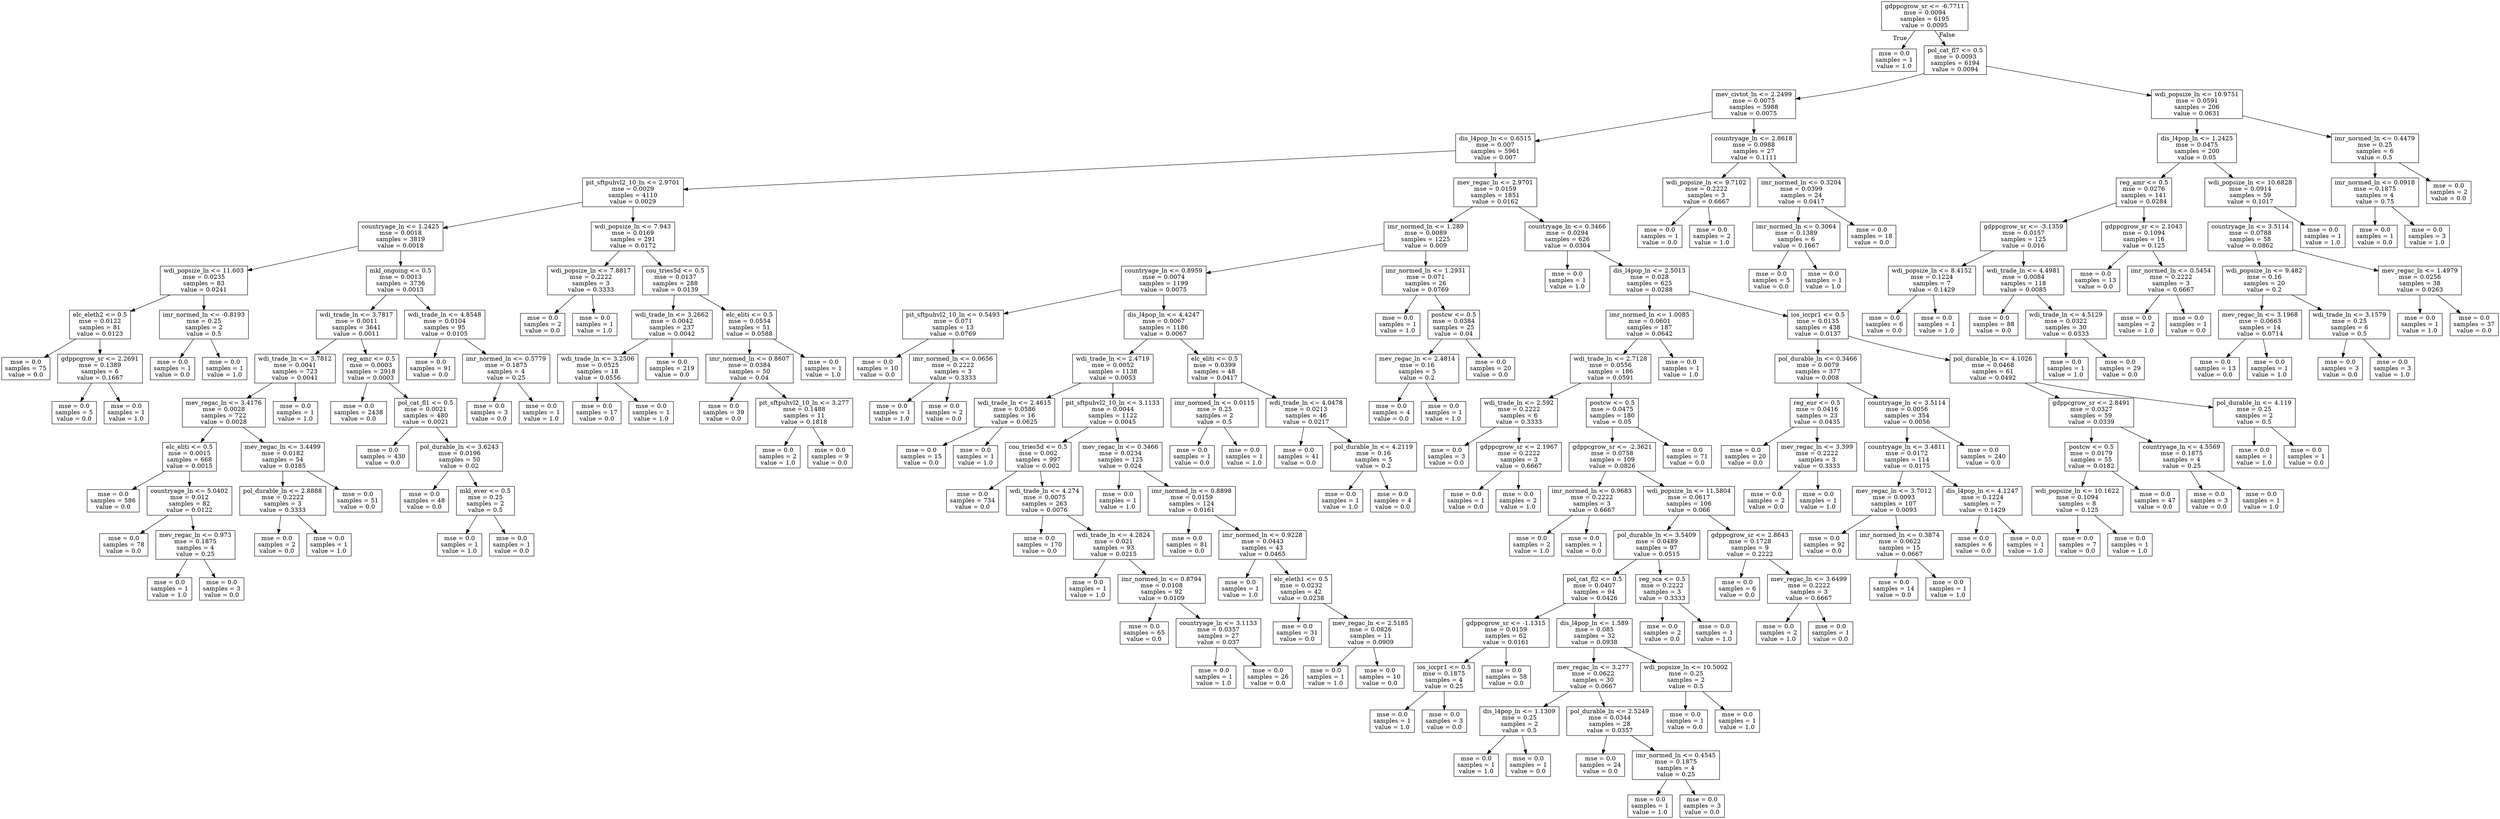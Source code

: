 digraph Tree {
node [shape=box] ;
0 [label="gdppcgrow_sr <= -6.7711\nmse = 0.0094\nsamples = 6195\nvalue = 0.0095"] ;
1 [label="mse = 0.0\nsamples = 1\nvalue = 1.0"] ;
0 -> 1 [labeldistance=2.5, labelangle=45, headlabel="True"] ;
2 [label="pol_cat_fl7 <= 0.5\nmse = 0.0093\nsamples = 6194\nvalue = 0.0094"] ;
0 -> 2 [labeldistance=2.5, labelangle=-45, headlabel="False"] ;
3 [label="mev_civtot_ln <= 2.2499\nmse = 0.0075\nsamples = 5988\nvalue = 0.0075"] ;
2 -> 3 ;
4 [label="dis_l4pop_ln <= 0.6515\nmse = 0.007\nsamples = 5961\nvalue = 0.007"] ;
3 -> 4 ;
5 [label="pit_sftpuhvl2_10_ln <= 2.9701\nmse = 0.0029\nsamples = 4110\nvalue = 0.0029"] ;
4 -> 5 ;
6 [label="countryage_ln <= 1.2425\nmse = 0.0018\nsamples = 3819\nvalue = 0.0018"] ;
5 -> 6 ;
7 [label="wdi_popsize_ln <= 11.603\nmse = 0.0235\nsamples = 83\nvalue = 0.0241"] ;
6 -> 7 ;
8 [label="elc_eleth2 <= 0.5\nmse = 0.0122\nsamples = 81\nvalue = 0.0123"] ;
7 -> 8 ;
9 [label="mse = 0.0\nsamples = 75\nvalue = 0.0"] ;
8 -> 9 ;
10 [label="gdppcgrow_sr <= 2.2691\nmse = 0.1389\nsamples = 6\nvalue = 0.1667"] ;
8 -> 10 ;
11 [label="mse = 0.0\nsamples = 5\nvalue = 0.0"] ;
10 -> 11 ;
12 [label="mse = 0.0\nsamples = 1\nvalue = 1.0"] ;
10 -> 12 ;
13 [label="imr_normed_ln <= -0.8193\nmse = 0.25\nsamples = 2\nvalue = 0.5"] ;
7 -> 13 ;
14 [label="mse = 0.0\nsamples = 1\nvalue = 0.0"] ;
13 -> 14 ;
15 [label="mse = 0.0\nsamples = 1\nvalue = 1.0"] ;
13 -> 15 ;
16 [label="mkl_ongoing <= 0.5\nmse = 0.0013\nsamples = 3736\nvalue = 0.0013"] ;
6 -> 16 ;
17 [label="wdi_trade_ln <= 3.7817\nmse = 0.0011\nsamples = 3641\nvalue = 0.0011"] ;
16 -> 17 ;
18 [label="wdi_trade_ln <= 3.7812\nmse = 0.0041\nsamples = 723\nvalue = 0.0041"] ;
17 -> 18 ;
19 [label="mev_regac_ln <= 3.4176\nmse = 0.0028\nsamples = 722\nvalue = 0.0028"] ;
18 -> 19 ;
20 [label="elc_eliti <= 0.5\nmse = 0.0015\nsamples = 668\nvalue = 0.0015"] ;
19 -> 20 ;
21 [label="mse = 0.0\nsamples = 586\nvalue = 0.0"] ;
20 -> 21 ;
22 [label="countryage_ln <= 5.0402\nmse = 0.012\nsamples = 82\nvalue = 0.0122"] ;
20 -> 22 ;
23 [label="mse = 0.0\nsamples = 78\nvalue = 0.0"] ;
22 -> 23 ;
24 [label="mev_regac_ln <= 0.973\nmse = 0.1875\nsamples = 4\nvalue = 0.25"] ;
22 -> 24 ;
25 [label="mse = 0.0\nsamples = 1\nvalue = 1.0"] ;
24 -> 25 ;
26 [label="mse = 0.0\nsamples = 3\nvalue = 0.0"] ;
24 -> 26 ;
27 [label="mev_regac_ln <= 3.4499\nmse = 0.0182\nsamples = 54\nvalue = 0.0185"] ;
19 -> 27 ;
28 [label="pol_durable_ln <= 2.8888\nmse = 0.2222\nsamples = 3\nvalue = 0.3333"] ;
27 -> 28 ;
29 [label="mse = 0.0\nsamples = 2\nvalue = 0.0"] ;
28 -> 29 ;
30 [label="mse = 0.0\nsamples = 1\nvalue = 1.0"] ;
28 -> 30 ;
31 [label="mse = 0.0\nsamples = 51\nvalue = 0.0"] ;
27 -> 31 ;
32 [label="mse = 0.0\nsamples = 1\nvalue = 1.0"] ;
18 -> 32 ;
33 [label="reg_amr <= 0.5\nmse = 0.0003\nsamples = 2918\nvalue = 0.0003"] ;
17 -> 33 ;
34 [label="mse = 0.0\nsamples = 2438\nvalue = 0.0"] ;
33 -> 34 ;
35 [label="pol_cat_fl1 <= 0.5\nmse = 0.0021\nsamples = 480\nvalue = 0.0021"] ;
33 -> 35 ;
36 [label="mse = 0.0\nsamples = 430\nvalue = 0.0"] ;
35 -> 36 ;
37 [label="pol_durable_ln <= 3.6243\nmse = 0.0196\nsamples = 50\nvalue = 0.02"] ;
35 -> 37 ;
38 [label="mse = 0.0\nsamples = 48\nvalue = 0.0"] ;
37 -> 38 ;
39 [label="mkl_ever <= 0.5\nmse = 0.25\nsamples = 2\nvalue = 0.5"] ;
37 -> 39 ;
40 [label="mse = 0.0\nsamples = 1\nvalue = 1.0"] ;
39 -> 40 ;
41 [label="mse = 0.0\nsamples = 1\nvalue = 0.0"] ;
39 -> 41 ;
42 [label="wdi_trade_ln <= 4.8548\nmse = 0.0104\nsamples = 95\nvalue = 0.0105"] ;
16 -> 42 ;
43 [label="mse = 0.0\nsamples = 91\nvalue = 0.0"] ;
42 -> 43 ;
44 [label="imr_normed_ln <= 0.5779\nmse = 0.1875\nsamples = 4\nvalue = 0.25"] ;
42 -> 44 ;
45 [label="mse = 0.0\nsamples = 3\nvalue = 0.0"] ;
44 -> 45 ;
46 [label="mse = 0.0\nsamples = 1\nvalue = 1.0"] ;
44 -> 46 ;
47 [label="wdi_popsize_ln <= 7.943\nmse = 0.0169\nsamples = 291\nvalue = 0.0172"] ;
5 -> 47 ;
48 [label="wdi_popsize_ln <= 7.8817\nmse = 0.2222\nsamples = 3\nvalue = 0.3333"] ;
47 -> 48 ;
49 [label="mse = 0.0\nsamples = 2\nvalue = 0.0"] ;
48 -> 49 ;
50 [label="mse = 0.0\nsamples = 1\nvalue = 1.0"] ;
48 -> 50 ;
51 [label="cou_tries5d <= 0.5\nmse = 0.0137\nsamples = 288\nvalue = 0.0139"] ;
47 -> 51 ;
52 [label="wdi_trade_ln <= 3.2662\nmse = 0.0042\nsamples = 237\nvalue = 0.0042"] ;
51 -> 52 ;
53 [label="wdi_trade_ln <= 3.2506\nmse = 0.0525\nsamples = 18\nvalue = 0.0556"] ;
52 -> 53 ;
54 [label="mse = 0.0\nsamples = 17\nvalue = 0.0"] ;
53 -> 54 ;
55 [label="mse = 0.0\nsamples = 1\nvalue = 1.0"] ;
53 -> 55 ;
56 [label="mse = 0.0\nsamples = 219\nvalue = 0.0"] ;
52 -> 56 ;
57 [label="elc_eliti <= 0.5\nmse = 0.0554\nsamples = 51\nvalue = 0.0588"] ;
51 -> 57 ;
58 [label="imr_normed_ln <= 0.8607\nmse = 0.0384\nsamples = 50\nvalue = 0.04"] ;
57 -> 58 ;
59 [label="mse = 0.0\nsamples = 39\nvalue = 0.0"] ;
58 -> 59 ;
60 [label="pit_sftpuhvl2_10_ln <= 3.277\nmse = 0.1488\nsamples = 11\nvalue = 0.1818"] ;
58 -> 60 ;
61 [label="mse = 0.0\nsamples = 2\nvalue = 1.0"] ;
60 -> 61 ;
62 [label="mse = 0.0\nsamples = 9\nvalue = 0.0"] ;
60 -> 62 ;
63 [label="mse = 0.0\nsamples = 1\nvalue = 1.0"] ;
57 -> 63 ;
64 [label="mev_regac_ln <= 2.9701\nmse = 0.0159\nsamples = 1851\nvalue = 0.0162"] ;
4 -> 64 ;
65 [label="imr_normed_ln <= 1.289\nmse = 0.0089\nsamples = 1225\nvalue = 0.009"] ;
64 -> 65 ;
66 [label="countryage_ln <= 0.8959\nmse = 0.0074\nsamples = 1199\nvalue = 0.0075"] ;
65 -> 66 ;
67 [label="pit_sftpuhvl2_10_ln <= 0.5493\nmse = 0.071\nsamples = 13\nvalue = 0.0769"] ;
66 -> 67 ;
68 [label="mse = 0.0\nsamples = 10\nvalue = 0.0"] ;
67 -> 68 ;
69 [label="imr_normed_ln <= 0.0656\nmse = 0.2222\nsamples = 3\nvalue = 0.3333"] ;
67 -> 69 ;
70 [label="mse = 0.0\nsamples = 1\nvalue = 1.0"] ;
69 -> 70 ;
71 [label="mse = 0.0\nsamples = 2\nvalue = 0.0"] ;
69 -> 71 ;
72 [label="dis_l4pop_ln <= 4.4247\nmse = 0.0067\nsamples = 1186\nvalue = 0.0067"] ;
66 -> 72 ;
73 [label="wdi_trade_ln <= 2.4719\nmse = 0.0052\nsamples = 1138\nvalue = 0.0053"] ;
72 -> 73 ;
74 [label="wdi_trade_ln <= 2.4615\nmse = 0.0586\nsamples = 16\nvalue = 0.0625"] ;
73 -> 74 ;
75 [label="mse = 0.0\nsamples = 15\nvalue = 0.0"] ;
74 -> 75 ;
76 [label="mse = 0.0\nsamples = 1\nvalue = 1.0"] ;
74 -> 76 ;
77 [label="pit_sftpuhvl2_10_ln <= 3.1133\nmse = 0.0044\nsamples = 1122\nvalue = 0.0045"] ;
73 -> 77 ;
78 [label="cou_tries5d <= 0.5\nmse = 0.002\nsamples = 997\nvalue = 0.002"] ;
77 -> 78 ;
79 [label="mse = 0.0\nsamples = 734\nvalue = 0.0"] ;
78 -> 79 ;
80 [label="wdi_trade_ln <= 4.274\nmse = 0.0075\nsamples = 263\nvalue = 0.0076"] ;
78 -> 80 ;
81 [label="mse = 0.0\nsamples = 170\nvalue = 0.0"] ;
80 -> 81 ;
82 [label="wdi_trade_ln <= 4.2824\nmse = 0.021\nsamples = 93\nvalue = 0.0215"] ;
80 -> 82 ;
83 [label="mse = 0.0\nsamples = 1\nvalue = 1.0"] ;
82 -> 83 ;
84 [label="imr_normed_ln <= 0.8794\nmse = 0.0108\nsamples = 92\nvalue = 0.0109"] ;
82 -> 84 ;
85 [label="mse = 0.0\nsamples = 65\nvalue = 0.0"] ;
84 -> 85 ;
86 [label="countryage_ln <= 3.1133\nmse = 0.0357\nsamples = 27\nvalue = 0.037"] ;
84 -> 86 ;
87 [label="mse = 0.0\nsamples = 1\nvalue = 1.0"] ;
86 -> 87 ;
88 [label="mse = 0.0\nsamples = 26\nvalue = 0.0"] ;
86 -> 88 ;
89 [label="mev_regac_ln <= 0.3466\nmse = 0.0234\nsamples = 125\nvalue = 0.024"] ;
77 -> 89 ;
90 [label="mse = 0.0\nsamples = 1\nvalue = 1.0"] ;
89 -> 90 ;
91 [label="imr_normed_ln <= 0.8898\nmse = 0.0159\nsamples = 124\nvalue = 0.0161"] ;
89 -> 91 ;
92 [label="mse = 0.0\nsamples = 81\nvalue = 0.0"] ;
91 -> 92 ;
93 [label="imr_normed_ln <= 0.9228\nmse = 0.0443\nsamples = 43\nvalue = 0.0465"] ;
91 -> 93 ;
94 [label="mse = 0.0\nsamples = 1\nvalue = 1.0"] ;
93 -> 94 ;
95 [label="elc_eleth1 <= 0.5\nmse = 0.0232\nsamples = 42\nvalue = 0.0238"] ;
93 -> 95 ;
96 [label="mse = 0.0\nsamples = 31\nvalue = 0.0"] ;
95 -> 96 ;
97 [label="mev_regac_ln <= 2.5185\nmse = 0.0826\nsamples = 11\nvalue = 0.0909"] ;
95 -> 97 ;
98 [label="mse = 0.0\nsamples = 1\nvalue = 1.0"] ;
97 -> 98 ;
99 [label="mse = 0.0\nsamples = 10\nvalue = 0.0"] ;
97 -> 99 ;
100 [label="elc_eliti <= 0.5\nmse = 0.0399\nsamples = 48\nvalue = 0.0417"] ;
72 -> 100 ;
101 [label="imr_normed_ln <= 0.0115\nmse = 0.25\nsamples = 2\nvalue = 0.5"] ;
100 -> 101 ;
102 [label="mse = 0.0\nsamples = 1\nvalue = 0.0"] ;
101 -> 102 ;
103 [label="mse = 0.0\nsamples = 1\nvalue = 1.0"] ;
101 -> 103 ;
104 [label="wdi_trade_ln <= 4.0478\nmse = 0.0213\nsamples = 46\nvalue = 0.0217"] ;
100 -> 104 ;
105 [label="mse = 0.0\nsamples = 41\nvalue = 0.0"] ;
104 -> 105 ;
106 [label="pol_durable_ln <= 4.2119\nmse = 0.16\nsamples = 5\nvalue = 0.2"] ;
104 -> 106 ;
107 [label="mse = 0.0\nsamples = 1\nvalue = 1.0"] ;
106 -> 107 ;
108 [label="mse = 0.0\nsamples = 4\nvalue = 0.0"] ;
106 -> 108 ;
109 [label="imr_normed_ln <= 1.2931\nmse = 0.071\nsamples = 26\nvalue = 0.0769"] ;
65 -> 109 ;
110 [label="mse = 0.0\nsamples = 1\nvalue = 1.0"] ;
109 -> 110 ;
111 [label="postcw <= 0.5\nmse = 0.0384\nsamples = 25\nvalue = 0.04"] ;
109 -> 111 ;
112 [label="mev_regac_ln <= 2.4814\nmse = 0.16\nsamples = 5\nvalue = 0.2"] ;
111 -> 112 ;
113 [label="mse = 0.0\nsamples = 4\nvalue = 0.0"] ;
112 -> 113 ;
114 [label="mse = 0.0\nsamples = 1\nvalue = 1.0"] ;
112 -> 114 ;
115 [label="mse = 0.0\nsamples = 20\nvalue = 0.0"] ;
111 -> 115 ;
116 [label="countryage_ln <= 0.3466\nmse = 0.0294\nsamples = 626\nvalue = 0.0304"] ;
64 -> 116 ;
117 [label="mse = 0.0\nsamples = 1\nvalue = 1.0"] ;
116 -> 117 ;
118 [label="dis_l4pop_ln <= 2.5013\nmse = 0.028\nsamples = 625\nvalue = 0.0288"] ;
116 -> 118 ;
119 [label="imr_normed_ln <= 1.0085\nmse = 0.0601\nsamples = 187\nvalue = 0.0642"] ;
118 -> 119 ;
120 [label="wdi_trade_ln <= 2.7128\nmse = 0.0556\nsamples = 186\nvalue = 0.0591"] ;
119 -> 120 ;
121 [label="wdi_trade_ln <= 2.592\nmse = 0.2222\nsamples = 6\nvalue = 0.3333"] ;
120 -> 121 ;
122 [label="mse = 0.0\nsamples = 3\nvalue = 0.0"] ;
121 -> 122 ;
123 [label="gdppcgrow_sr <= 2.1967\nmse = 0.2222\nsamples = 3\nvalue = 0.6667"] ;
121 -> 123 ;
124 [label="mse = 0.0\nsamples = 1\nvalue = 0.0"] ;
123 -> 124 ;
125 [label="mse = 0.0\nsamples = 2\nvalue = 1.0"] ;
123 -> 125 ;
126 [label="postcw <= 0.5\nmse = 0.0475\nsamples = 180\nvalue = 0.05"] ;
120 -> 126 ;
127 [label="gdppcgrow_sr <= -2.3621\nmse = 0.0758\nsamples = 109\nvalue = 0.0826"] ;
126 -> 127 ;
128 [label="imr_normed_ln <= 0.9683\nmse = 0.2222\nsamples = 3\nvalue = 0.6667"] ;
127 -> 128 ;
129 [label="mse = 0.0\nsamples = 2\nvalue = 1.0"] ;
128 -> 129 ;
130 [label="mse = 0.0\nsamples = 1\nvalue = 0.0"] ;
128 -> 130 ;
131 [label="wdi_popsize_ln <= 11.5804\nmse = 0.0617\nsamples = 106\nvalue = 0.066"] ;
127 -> 131 ;
132 [label="pol_durable_ln <= 3.5409\nmse = 0.0489\nsamples = 97\nvalue = 0.0515"] ;
131 -> 132 ;
133 [label="pol_cat_fl2 <= 0.5\nmse = 0.0407\nsamples = 94\nvalue = 0.0426"] ;
132 -> 133 ;
134 [label="gdppcgrow_sr <= -1.1315\nmse = 0.0159\nsamples = 62\nvalue = 0.0161"] ;
133 -> 134 ;
135 [label="ios_iccpr1 <= 0.5\nmse = 0.1875\nsamples = 4\nvalue = 0.25"] ;
134 -> 135 ;
136 [label="mse = 0.0\nsamples = 1\nvalue = 1.0"] ;
135 -> 136 ;
137 [label="mse = 0.0\nsamples = 3\nvalue = 0.0"] ;
135 -> 137 ;
138 [label="mse = 0.0\nsamples = 58\nvalue = 0.0"] ;
134 -> 138 ;
139 [label="dis_l4pop_ln <= 1.589\nmse = 0.085\nsamples = 32\nvalue = 0.0938"] ;
133 -> 139 ;
140 [label="mev_regac_ln <= 3.277\nmse = 0.0622\nsamples = 30\nvalue = 0.0667"] ;
139 -> 140 ;
141 [label="dis_l4pop_ln <= 1.1309\nmse = 0.25\nsamples = 2\nvalue = 0.5"] ;
140 -> 141 ;
142 [label="mse = 0.0\nsamples = 1\nvalue = 1.0"] ;
141 -> 142 ;
143 [label="mse = 0.0\nsamples = 1\nvalue = 0.0"] ;
141 -> 143 ;
144 [label="pol_durable_ln <= 2.5249\nmse = 0.0344\nsamples = 28\nvalue = 0.0357"] ;
140 -> 144 ;
145 [label="mse = 0.0\nsamples = 24\nvalue = 0.0"] ;
144 -> 145 ;
146 [label="imr_normed_ln <= 0.4545\nmse = 0.1875\nsamples = 4\nvalue = 0.25"] ;
144 -> 146 ;
147 [label="mse = 0.0\nsamples = 1\nvalue = 1.0"] ;
146 -> 147 ;
148 [label="mse = 0.0\nsamples = 3\nvalue = 0.0"] ;
146 -> 148 ;
149 [label="wdi_popsize_ln <= 10.5002\nmse = 0.25\nsamples = 2\nvalue = 0.5"] ;
139 -> 149 ;
150 [label="mse = 0.0\nsamples = 1\nvalue = 0.0"] ;
149 -> 150 ;
151 [label="mse = 0.0\nsamples = 1\nvalue = 1.0"] ;
149 -> 151 ;
152 [label="reg_sca <= 0.5\nmse = 0.2222\nsamples = 3\nvalue = 0.3333"] ;
132 -> 152 ;
153 [label="mse = 0.0\nsamples = 2\nvalue = 0.0"] ;
152 -> 153 ;
154 [label="mse = 0.0\nsamples = 1\nvalue = 1.0"] ;
152 -> 154 ;
155 [label="gdppcgrow_sr <= 2.8643\nmse = 0.1728\nsamples = 9\nvalue = 0.2222"] ;
131 -> 155 ;
156 [label="mse = 0.0\nsamples = 6\nvalue = 0.0"] ;
155 -> 156 ;
157 [label="mev_regac_ln <= 3.6499\nmse = 0.2222\nsamples = 3\nvalue = 0.6667"] ;
155 -> 157 ;
158 [label="mse = 0.0\nsamples = 2\nvalue = 1.0"] ;
157 -> 158 ;
159 [label="mse = 0.0\nsamples = 1\nvalue = 0.0"] ;
157 -> 159 ;
160 [label="mse = 0.0\nsamples = 71\nvalue = 0.0"] ;
126 -> 160 ;
161 [label="mse = 0.0\nsamples = 1\nvalue = 1.0"] ;
119 -> 161 ;
162 [label="ios_iccpr1 <= 0.5\nmse = 0.0135\nsamples = 438\nvalue = 0.0137"] ;
118 -> 162 ;
163 [label="pol_durable_ln <= 0.3466\nmse = 0.0079\nsamples = 377\nvalue = 0.008"] ;
162 -> 163 ;
164 [label="reg_eur <= 0.5\nmse = 0.0416\nsamples = 23\nvalue = 0.0435"] ;
163 -> 164 ;
165 [label="mse = 0.0\nsamples = 20\nvalue = 0.0"] ;
164 -> 165 ;
166 [label="mev_regac_ln <= 3.399\nmse = 0.2222\nsamples = 3\nvalue = 0.3333"] ;
164 -> 166 ;
167 [label="mse = 0.0\nsamples = 2\nvalue = 0.0"] ;
166 -> 167 ;
168 [label="mse = 0.0\nsamples = 1\nvalue = 1.0"] ;
166 -> 168 ;
169 [label="countryage_ln <= 3.5114\nmse = 0.0056\nsamples = 354\nvalue = 0.0056"] ;
163 -> 169 ;
170 [label="countryage_ln <= 3.4811\nmse = 0.0172\nsamples = 114\nvalue = 0.0175"] ;
169 -> 170 ;
171 [label="mev_regac_ln <= 3.7012\nmse = 0.0093\nsamples = 107\nvalue = 0.0093"] ;
170 -> 171 ;
172 [label="mse = 0.0\nsamples = 92\nvalue = 0.0"] ;
171 -> 172 ;
173 [label="imr_normed_ln <= 0.3874\nmse = 0.0622\nsamples = 15\nvalue = 0.0667"] ;
171 -> 173 ;
174 [label="mse = 0.0\nsamples = 14\nvalue = 0.0"] ;
173 -> 174 ;
175 [label="mse = 0.0\nsamples = 1\nvalue = 1.0"] ;
173 -> 175 ;
176 [label="dis_l4pop_ln <= 4.1247\nmse = 0.1224\nsamples = 7\nvalue = 0.1429"] ;
170 -> 176 ;
177 [label="mse = 0.0\nsamples = 6\nvalue = 0.0"] ;
176 -> 177 ;
178 [label="mse = 0.0\nsamples = 1\nvalue = 1.0"] ;
176 -> 178 ;
179 [label="mse = 0.0\nsamples = 240\nvalue = 0.0"] ;
169 -> 179 ;
180 [label="pol_durable_ln <= 4.1026\nmse = 0.0468\nsamples = 61\nvalue = 0.0492"] ;
162 -> 180 ;
181 [label="gdppcgrow_sr <= 2.8491\nmse = 0.0327\nsamples = 59\nvalue = 0.0339"] ;
180 -> 181 ;
182 [label="postcw <= 0.5\nmse = 0.0179\nsamples = 55\nvalue = 0.0182"] ;
181 -> 182 ;
183 [label="wdi_popsize_ln <= 10.1622\nmse = 0.1094\nsamples = 8\nvalue = 0.125"] ;
182 -> 183 ;
184 [label="mse = 0.0\nsamples = 7\nvalue = 0.0"] ;
183 -> 184 ;
185 [label="mse = 0.0\nsamples = 1\nvalue = 1.0"] ;
183 -> 185 ;
186 [label="mse = 0.0\nsamples = 47\nvalue = 0.0"] ;
182 -> 186 ;
187 [label="countryage_ln <= 4.5569\nmse = 0.1875\nsamples = 4\nvalue = 0.25"] ;
181 -> 187 ;
188 [label="mse = 0.0\nsamples = 3\nvalue = 0.0"] ;
187 -> 188 ;
189 [label="mse = 0.0\nsamples = 1\nvalue = 1.0"] ;
187 -> 189 ;
190 [label="pol_durable_ln <= 4.119\nmse = 0.25\nsamples = 2\nvalue = 0.5"] ;
180 -> 190 ;
191 [label="mse = 0.0\nsamples = 1\nvalue = 1.0"] ;
190 -> 191 ;
192 [label="mse = 0.0\nsamples = 1\nvalue = 0.0"] ;
190 -> 192 ;
193 [label="countryage_ln <= 2.8618\nmse = 0.0988\nsamples = 27\nvalue = 0.1111"] ;
3 -> 193 ;
194 [label="wdi_popsize_ln <= 9.7102\nmse = 0.2222\nsamples = 3\nvalue = 0.6667"] ;
193 -> 194 ;
195 [label="mse = 0.0\nsamples = 1\nvalue = 0.0"] ;
194 -> 195 ;
196 [label="mse = 0.0\nsamples = 2\nvalue = 1.0"] ;
194 -> 196 ;
197 [label="imr_normed_ln <= 0.3204\nmse = 0.0399\nsamples = 24\nvalue = 0.0417"] ;
193 -> 197 ;
198 [label="imr_normed_ln <= 0.3064\nmse = 0.1389\nsamples = 6\nvalue = 0.1667"] ;
197 -> 198 ;
199 [label="mse = 0.0\nsamples = 5\nvalue = 0.0"] ;
198 -> 199 ;
200 [label="mse = 0.0\nsamples = 1\nvalue = 1.0"] ;
198 -> 200 ;
201 [label="mse = 0.0\nsamples = 18\nvalue = 0.0"] ;
197 -> 201 ;
202 [label="wdi_popsize_ln <= 10.9751\nmse = 0.0591\nsamples = 206\nvalue = 0.0631"] ;
2 -> 202 ;
203 [label="dis_l4pop_ln <= 1.2425\nmse = 0.0475\nsamples = 200\nvalue = 0.05"] ;
202 -> 203 ;
204 [label="reg_amr <= 0.5\nmse = 0.0276\nsamples = 141\nvalue = 0.0284"] ;
203 -> 204 ;
205 [label="gdppcgrow_sr <= -3.1359\nmse = 0.0157\nsamples = 125\nvalue = 0.016"] ;
204 -> 205 ;
206 [label="wdi_popsize_ln <= 8.4152\nmse = 0.1224\nsamples = 7\nvalue = 0.1429"] ;
205 -> 206 ;
207 [label="mse = 0.0\nsamples = 6\nvalue = 0.0"] ;
206 -> 207 ;
208 [label="mse = 0.0\nsamples = 1\nvalue = 1.0"] ;
206 -> 208 ;
209 [label="wdi_trade_ln <= 4.4981\nmse = 0.0084\nsamples = 118\nvalue = 0.0085"] ;
205 -> 209 ;
210 [label="mse = 0.0\nsamples = 88\nvalue = 0.0"] ;
209 -> 210 ;
211 [label="wdi_trade_ln <= 4.5129\nmse = 0.0322\nsamples = 30\nvalue = 0.0333"] ;
209 -> 211 ;
212 [label="mse = 0.0\nsamples = 1\nvalue = 1.0"] ;
211 -> 212 ;
213 [label="mse = 0.0\nsamples = 29\nvalue = 0.0"] ;
211 -> 213 ;
214 [label="gdppcgrow_sr <= 2.1043\nmse = 0.1094\nsamples = 16\nvalue = 0.125"] ;
204 -> 214 ;
215 [label="mse = 0.0\nsamples = 13\nvalue = 0.0"] ;
214 -> 215 ;
216 [label="imr_normed_ln <= 0.5454\nmse = 0.2222\nsamples = 3\nvalue = 0.6667"] ;
214 -> 216 ;
217 [label="mse = 0.0\nsamples = 2\nvalue = 1.0"] ;
216 -> 217 ;
218 [label="mse = 0.0\nsamples = 1\nvalue = 0.0"] ;
216 -> 218 ;
219 [label="wdi_popsize_ln <= 10.6828\nmse = 0.0914\nsamples = 59\nvalue = 0.1017"] ;
203 -> 219 ;
220 [label="countryage_ln <= 3.5114\nmse = 0.0788\nsamples = 58\nvalue = 0.0862"] ;
219 -> 220 ;
221 [label="wdi_popsize_ln <= 9.482\nmse = 0.16\nsamples = 20\nvalue = 0.2"] ;
220 -> 221 ;
222 [label="mev_regac_ln <= 3.1968\nmse = 0.0663\nsamples = 14\nvalue = 0.0714"] ;
221 -> 222 ;
223 [label="mse = 0.0\nsamples = 13\nvalue = 0.0"] ;
222 -> 223 ;
224 [label="mse = 0.0\nsamples = 1\nvalue = 1.0"] ;
222 -> 224 ;
225 [label="wdi_trade_ln <= 3.1579\nmse = 0.25\nsamples = 6\nvalue = 0.5"] ;
221 -> 225 ;
226 [label="mse = 0.0\nsamples = 3\nvalue = 0.0"] ;
225 -> 226 ;
227 [label="mse = 0.0\nsamples = 3\nvalue = 1.0"] ;
225 -> 227 ;
228 [label="mev_regac_ln <= 1.4979\nmse = 0.0256\nsamples = 38\nvalue = 0.0263"] ;
220 -> 228 ;
229 [label="mse = 0.0\nsamples = 1\nvalue = 1.0"] ;
228 -> 229 ;
230 [label="mse = 0.0\nsamples = 37\nvalue = 0.0"] ;
228 -> 230 ;
231 [label="mse = 0.0\nsamples = 1\nvalue = 1.0"] ;
219 -> 231 ;
232 [label="imr_normed_ln <= 0.4479\nmse = 0.25\nsamples = 6\nvalue = 0.5"] ;
202 -> 232 ;
233 [label="imr_normed_ln <= 0.0918\nmse = 0.1875\nsamples = 4\nvalue = 0.75"] ;
232 -> 233 ;
234 [label="mse = 0.0\nsamples = 1\nvalue = 0.0"] ;
233 -> 234 ;
235 [label="mse = 0.0\nsamples = 3\nvalue = 1.0"] ;
233 -> 235 ;
236 [label="mse = 0.0\nsamples = 2\nvalue = 0.0"] ;
232 -> 236 ;
}